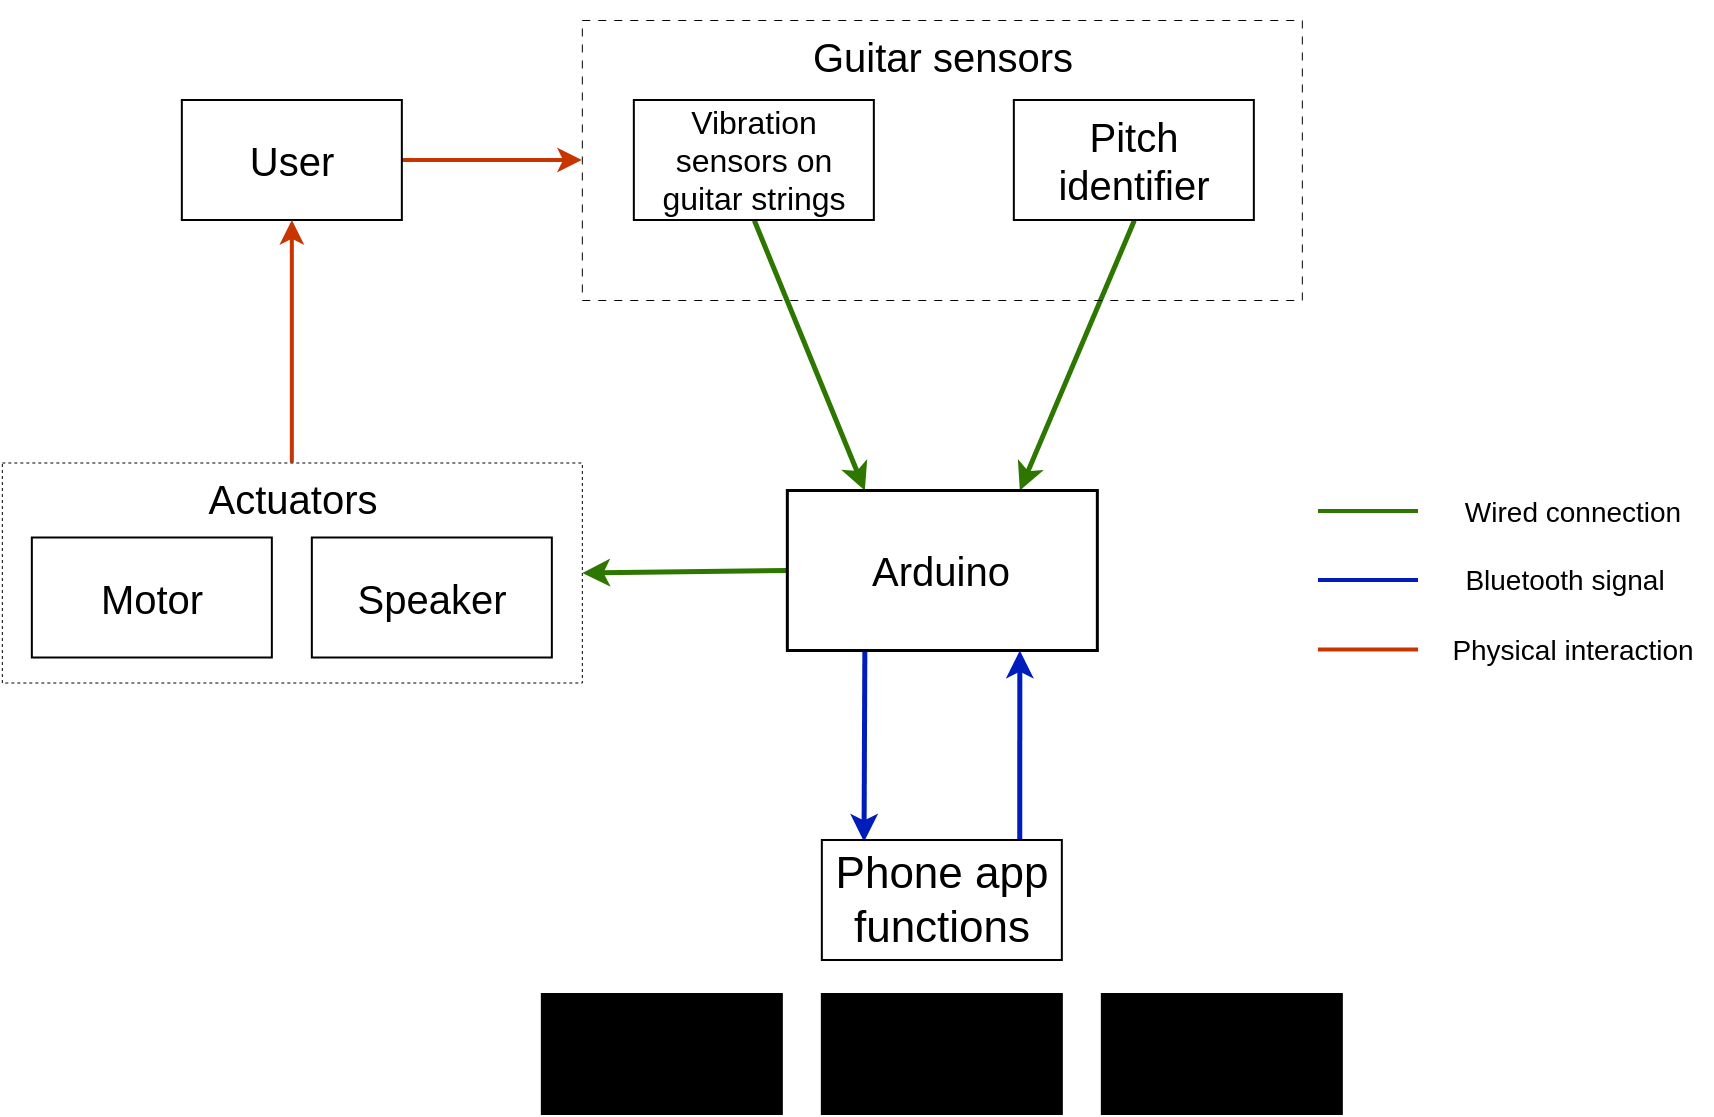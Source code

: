 <mxfile>
    <diagram id="S1B5mirW3KNclSjLRCQ6" name="Page-2">
        <mxGraphModel dx="1146" dy="623" grid="0" gridSize="10" guides="1" tooltips="1" connect="1" arrows="1" fold="1" page="1" pageScale="1" pageWidth="1169" pageHeight="827" math="0" shadow="0">
            <root>
                <mxCell id="0"/>
                <mxCell id="1" parent="0"/>
                <mxCell id="icRV7tMFc5CZP1XdauB3-1" style="edgeStyle=none;html=1;exitX=0.5;exitY=1;exitDx=0;exitDy=0;entryX=0.25;entryY=0;entryDx=0;entryDy=0;fontSize=20;rounded=0;fontColor=default;labelBackgroundColor=none;labelBorderColor=none;fillColor=#60a917;strokeColor=#2D7600;strokeWidth=2.5;" parent="1" source="icRV7tMFc5CZP1XdauB3-2" target="icRV7tMFc5CZP1XdauB3-8" edge="1">
                    <mxGeometry relative="1" as="geometry"/>
                </mxCell>
                <mxCell id="icRV7tMFc5CZP1XdauB3-2" value="&lt;font style=&quot;font-size: 16px;&quot;&gt;&lt;font style=&quot;font-size: 16px;&quot;&gt;Vibration sensors on guitar strings&lt;/font&gt;&lt;br style=&quot;font-size: 16px;&quot;&gt;&lt;/font&gt;" style="whiteSpace=wrap;html=1;fillColor=none;gradientColor=none;strokeWidth=1;rounded=0;fontColor=default;labelBackgroundColor=none;labelBorderColor=none;fontSize=16;" parent="1" vertex="1">
                    <mxGeometry x="541.92" y="263" width="120" height="60" as="geometry"/>
                </mxCell>
                <mxCell id="icRV7tMFc5CZP1XdauB3-3" style="edgeStyle=none;html=1;exitX=0.5;exitY=1;exitDx=0;exitDy=0;entryX=0.75;entryY=0;entryDx=0;entryDy=0;fontSize=20;rounded=0;fontColor=default;labelBackgroundColor=none;labelBorderColor=none;fillColor=#60a917;strokeColor=#2D7600;strokeWidth=2.5;" parent="1" source="icRV7tMFc5CZP1XdauB3-4" target="icRV7tMFc5CZP1XdauB3-8" edge="1">
                    <mxGeometry relative="1" as="geometry"/>
                </mxCell>
                <mxCell id="icRV7tMFc5CZP1XdauB3-4" value="&lt;font style=&quot;font-size: 20px;&quot;&gt;Pitch identifier&lt;/font&gt;" style="whiteSpace=wrap;html=1;fillColor=none;gradientColor=none;strokeWidth=1;rounded=0;fontColor=default;labelBackgroundColor=none;labelBorderColor=none;" parent="1" vertex="1">
                    <mxGeometry x="731.92" y="263" width="120" height="60" as="geometry"/>
                </mxCell>
                <mxCell id="icRV7tMFc5CZP1XdauB3-5" value="&lt;p style=&quot;line-height: 140%;&quot;&gt;&lt;font style=&quot;font-size: 20px;&quot;&gt;Guitar sensors&lt;/font&gt;&lt;/p&gt;" style="text;html=1;align=center;verticalAlign=middle;resizable=0;points=[];autosize=1;strokeColor=none;fillColor=none;strokeWidth=3;rounded=0;fontColor=default;labelBackgroundColor=none;labelBorderColor=none;" parent="1" vertex="1">
                    <mxGeometry x="620.92" y="213" width="150" height="60" as="geometry"/>
                </mxCell>
                <mxCell id="icRV7tMFc5CZP1XdauB3-6" style="edgeStyle=none;html=1;exitX=0;exitY=0.5;exitDx=0;exitDy=0;entryX=1;entryY=0.5;entryDx=0;entryDy=0;fontSize=20;rounded=0;fontColor=default;labelBackgroundColor=none;labelBorderColor=none;fillColor=#60a917;strokeColor=#2D7600;strokeWidth=2.5;" parent="1" source="icRV7tMFc5CZP1XdauB3-8" target="icRV7tMFc5CZP1XdauB3-16" edge="1">
                    <mxGeometry relative="1" as="geometry"/>
                </mxCell>
                <mxCell id="icRV7tMFc5CZP1XdauB3-7" style="edgeStyle=none;html=1;exitX=0.25;exitY=1;exitDx=0;exitDy=0;entryX=0.413;entryY=0.003;entryDx=0;entryDy=0;entryPerimeter=0;fontSize=18;rounded=0;fontColor=default;labelBackgroundColor=none;labelBorderColor=none;fillColor=#0050ef;strokeColor=#001DBC;strokeWidth=2.5;" parent="1" source="icRV7tMFc5CZP1XdauB3-8" edge="1">
                    <mxGeometry relative="1" as="geometry">
                        <mxPoint x="656.77" y="633.6" as="targetPoint"/>
                    </mxGeometry>
                </mxCell>
                <mxCell id="icRV7tMFc5CZP1XdauB3-8" value="Arduino" style="whiteSpace=wrap;html=1;strokeWidth=1.5;fontSize=20;fillColor=none;gradientColor=none;rounded=0;fontColor=default;labelBackgroundColor=none;labelBorderColor=none;" parent="1" vertex="1">
                    <mxGeometry x="618.42" y="458" width="155" height="80" as="geometry"/>
                </mxCell>
                <mxCell id="icRV7tMFc5CZP1XdauB3-9" value="Motor" style="whiteSpace=wrap;html=1;strokeWidth=1;fontSize=20;fillColor=none;gradientColor=none;rounded=0;fontColor=default;labelBackgroundColor=none;labelBorderColor=none;" parent="1" vertex="1">
                    <mxGeometry x="240.92" y="481.75" width="120" height="60" as="geometry"/>
                </mxCell>
                <mxCell id="icRV7tMFc5CZP1XdauB3-10" value="&lt;span style=&quot;white-space: pre;&quot;&gt;&#9;&lt;/span&gt;" style="whiteSpace=wrap;html=1;strokeWidth=0.5;fontSize=20;fillColor=none;gradientColor=none;dashed=1;dashPattern=8 8;rounded=0;fontColor=default;labelBackgroundColor=none;labelBorderColor=none;" parent="1" vertex="1">
                    <mxGeometry x="515.92" y="223" width="360" height="140" as="geometry"/>
                </mxCell>
                <mxCell id="icRV7tMFc5CZP1XdauB3-11" style="edgeStyle=none;html=1;fontSize=20;entryX=0;entryY=0.5;entryDx=0;entryDy=0;rounded=0;fontColor=default;labelBackgroundColor=none;labelBorderColor=none;strokeWidth=2;fillColor=#fa6800;strokeColor=#C73500;" parent="1" source="icRV7tMFc5CZP1XdauB3-13" target="icRV7tMFc5CZP1XdauB3-10" edge="1">
                    <mxGeometry relative="1" as="geometry">
                        <mxPoint x="475.92" y="283" as="targetPoint"/>
                    </mxGeometry>
                </mxCell>
                <mxCell id="icRV7tMFc5CZP1XdauB3-13" value="User" style="whiteSpace=wrap;html=1;strokeWidth=1;fontSize=20;fillColor=none;gradientColor=none;rounded=0;fontColor=default;labelBackgroundColor=none;labelBorderColor=none;" parent="1" vertex="1">
                    <mxGeometry x="315.92" y="263" width="110" height="60" as="geometry"/>
                </mxCell>
                <mxCell id="icRV7tMFc5CZP1XdauB3-14" value="Speaker" style="whiteSpace=wrap;html=1;strokeWidth=1;fontSize=20;fillColor=none;gradientColor=none;rounded=0;fontColor=default;labelBackgroundColor=none;labelBorderColor=none;" parent="1" vertex="1">
                    <mxGeometry x="380.92" y="481.75" width="120" height="60" as="geometry"/>
                </mxCell>
                <mxCell id="icRV7tMFc5CZP1XdauB3-15" style="edgeStyle=none;html=1;exitX=0.5;exitY=0;exitDx=0;exitDy=0;entryX=0.5;entryY=1;entryDx=0;entryDy=0;fontSize=20;rounded=0;fontColor=default;labelBackgroundColor=none;labelBorderColor=none;strokeWidth=2;fillColor=#fa6800;strokeColor=#C73500;" parent="1" source="icRV7tMFc5CZP1XdauB3-16" target="icRV7tMFc5CZP1XdauB3-13" edge="1">
                    <mxGeometry relative="1" as="geometry"/>
                </mxCell>
                <mxCell id="icRV7tMFc5CZP1XdauB3-16" value="" style="whiteSpace=wrap;html=1;strokeWidth=0.5;fontSize=20;fillColor=none;gradientColor=none;dashed=1;rounded=0;fontColor=default;labelBackgroundColor=none;labelBorderColor=none;" parent="1" vertex="1">
                    <mxGeometry x="225.92" y="444.25" width="290" height="110" as="geometry"/>
                </mxCell>
                <mxCell id="icRV7tMFc5CZP1XdauB3-17" value="Actuators" style="text;html=1;align=center;verticalAlign=middle;resizable=0;points=[];autosize=1;strokeColor=none;fillColor=none;fontSize=20;rounded=0;fontColor=default;labelBackgroundColor=none;labelBorderColor=none;" parent="1" vertex="1">
                    <mxGeometry x="315.92" y="441.75" width="110" height="40" as="geometry"/>
                </mxCell>
                <mxCell id="icRV7tMFc5CZP1XdauB3-18" style="edgeStyle=none;html=1;exitX=0.586;exitY=0;exitDx=0;exitDy=0;entryX=0.75;entryY=1;entryDx=0;entryDy=0;fontSize=18;exitPerimeter=0;rounded=0;fontColor=default;labelBackgroundColor=none;labelBorderColor=none;fillColor=#0050ef;strokeColor=#001DBC;strokeWidth=2.5;" parent="1" target="icRV7tMFc5CZP1XdauB3-8" edge="1">
                    <mxGeometry relative="1" as="geometry">
                        <mxPoint x="734.62" y="633" as="sourcePoint"/>
                    </mxGeometry>
                </mxCell>
                <mxCell id="icRV7tMFc5CZP1XdauB3-19" value="Phone app functions" style="whiteSpace=wrap;html=1;strokeWidth=1;fontSize=22;fillColor=none;gradientColor=none;rounded=0;fontColor=default;labelBackgroundColor=none;labelBorderColor=none;" parent="1" vertex="1">
                    <mxGeometry x="635.92" y="633" width="120" height="60" as="geometry"/>
                </mxCell>
                <mxCell id="icRV7tMFc5CZP1XdauB3-21" value="" style="line;strokeWidth=2;html=1;labelBackgroundColor=#000000;fillColor=#60a917;fontColor=#ffffff;strokeColor=#2D7600;" parent="1" vertex="1">
                    <mxGeometry x="884" y="463.5" width="50" height="10" as="geometry"/>
                </mxCell>
                <mxCell id="icRV7tMFc5CZP1XdauB3-42" value="" style="line;strokeWidth=2;html=1;labelBackgroundColor=#000000;fillColor=#0050ef;fontColor=#ffffff;strokeColor=#001DBC;" parent="1" vertex="1">
                    <mxGeometry x="884" y="498" width="50" height="10" as="geometry"/>
                </mxCell>
                <mxCell id="icRV7tMFc5CZP1XdauB3-45" value="Wired connection&lt;br style=&quot;font-size: 14px;&quot;&gt;" style="text;html=1;align=center;verticalAlign=middle;resizable=0;points=[];autosize=1;strokeColor=none;fillColor=none;fontSize=14;" parent="1" vertex="1">
                    <mxGeometry x="948.08" y="454" width="126" height="29" as="geometry"/>
                </mxCell>
                <mxCell id="icRV7tMFc5CZP1XdauB3-46" value="" style="line;strokeWidth=2;html=1;labelBackgroundColor=#000000;fillColor=#fa6800;fontColor=#000000;strokeColor=#C73500;" parent="1" vertex="1">
                    <mxGeometry x="884" y="532.75" width="50" height="10" as="geometry"/>
                </mxCell>
                <mxCell id="icRV7tMFc5CZP1XdauB3-47" value="Bluetooth signal&lt;br style=&quot;font-size: 14px;&quot;&gt;" style="text;html=1;align=center;verticalAlign=middle;resizable=0;points=[];autosize=1;strokeColor=none;fillColor=none;fontSize=14;" parent="1" vertex="1">
                    <mxGeometry x="948.08" y="488.5" width="118" height="29" as="geometry"/>
                </mxCell>
                <mxCell id="icRV7tMFc5CZP1XdauB3-48" value="Physical interaction" style="text;html=1;align=center;verticalAlign=middle;resizable=0;points=[];autosize=1;strokeColor=none;fillColor=none;fontSize=14;" parent="1" vertex="1">
                    <mxGeometry x="941.58" y="523.25" width="139" height="29" as="geometry"/>
                </mxCell>
                <mxCell id="9QQeFI_0wpZgoj8wDjUt-1" value="Guitar tuning" style="whiteSpace=wrap;html=1;sketch=0;strokeWidth=1;fontSize=18;fillColor=#000000;gradientColor=none;labelBackgroundColor=#000000;" parent="1" vertex="1">
                    <mxGeometry x="495.92" y="710" width="120" height="60" as="geometry"/>
                </mxCell>
                <mxCell id="9QQeFI_0wpZgoj8wDjUt-2" value="Chord learning" style="whiteSpace=wrap;html=1;sketch=0;strokeWidth=1;fontSize=18;fillColor=#000000;gradientColor=none;labelBackgroundColor=#000000;" parent="1" vertex="1">
                    <mxGeometry x="635.92" y="710" width="120" height="60" as="geometry"/>
                </mxCell>
                <mxCell id="9QQeFI_0wpZgoj8wDjUt-3" value="Tablature tracking" style="whiteSpace=wrap;html=1;sketch=0;strokeWidth=1;fontSize=18;fillColor=#000000;gradientColor=none;labelBackgroundColor=#000000;" parent="1" vertex="1">
                    <mxGeometry x="775.92" y="710" width="120" height="60" as="geometry"/>
                </mxCell>
            </root>
        </mxGraphModel>
    </diagram>
</mxfile>